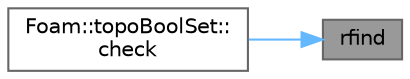 digraph "rfind"
{
 // LATEX_PDF_SIZE
  bgcolor="transparent";
  edge [fontname=Helvetica,fontsize=10,labelfontname=Helvetica,labelfontsize=10];
  node [fontname=Helvetica,fontsize=10,shape=box,height=0.2,width=0.4];
  rankdir="RL";
  Node1 [id="Node000001",label="rfind",height=0.2,width=0.4,color="gray40", fillcolor="grey60", style="filled", fontcolor="black",tooltip=" "];
  Node1 -> Node2 [id="edge1_Node000001_Node000002",dir="back",color="steelblue1",style="solid",tooltip=" "];
  Node2 [id="Node000002",label="Foam::topoBoolSet::\lcheck",height=0.2,width=0.4,color="grey40", fillcolor="white", style="filled",URL="$classFoam_1_1topoBoolSet.html#af886c1fecada9a35230d2c2cb1b6d870",tooltip=" "];
}
